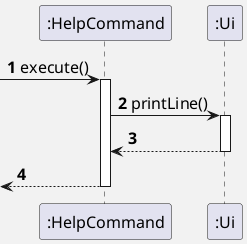 @startuml
'https://plantuml.com/sequence-diagram
skinparam backgroundColor #f2f2f2
skinparam defaultFontSize 16

Participant ":HelpCommand" as HelpCommand

autonumber

-> HelpCommand: execute()
activate HelpCommand

    HelpCommand -> ":Ui": printLine()
    activate ":Ui"
    HelpCommand <-- ":Ui"
    deactivate ":Ui"

    <-- HelpCommand
deactivate  HelpCommand

@enduml